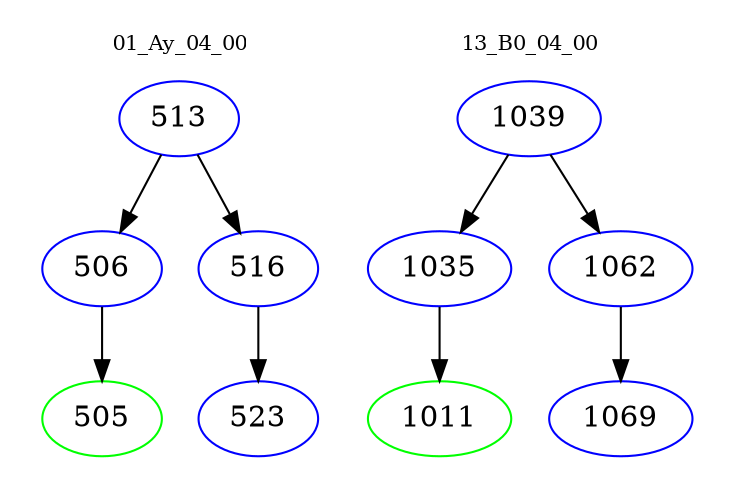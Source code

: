 digraph{
subgraph cluster_0 {
color = white
label = "01_Ay_04_00";
fontsize=10;
T0_513 [label="513", color="blue"]
T0_513 -> T0_506 [color="black"]
T0_506 [label="506", color="blue"]
T0_506 -> T0_505 [color="black"]
T0_505 [label="505", color="green"]
T0_513 -> T0_516 [color="black"]
T0_516 [label="516", color="blue"]
T0_516 -> T0_523 [color="black"]
T0_523 [label="523", color="blue"]
}
subgraph cluster_1 {
color = white
label = "13_B0_04_00";
fontsize=10;
T1_1039 [label="1039", color="blue"]
T1_1039 -> T1_1035 [color="black"]
T1_1035 [label="1035", color="blue"]
T1_1035 -> T1_1011 [color="black"]
T1_1011 [label="1011", color="green"]
T1_1039 -> T1_1062 [color="black"]
T1_1062 [label="1062", color="blue"]
T1_1062 -> T1_1069 [color="black"]
T1_1069 [label="1069", color="blue"]
}
}

